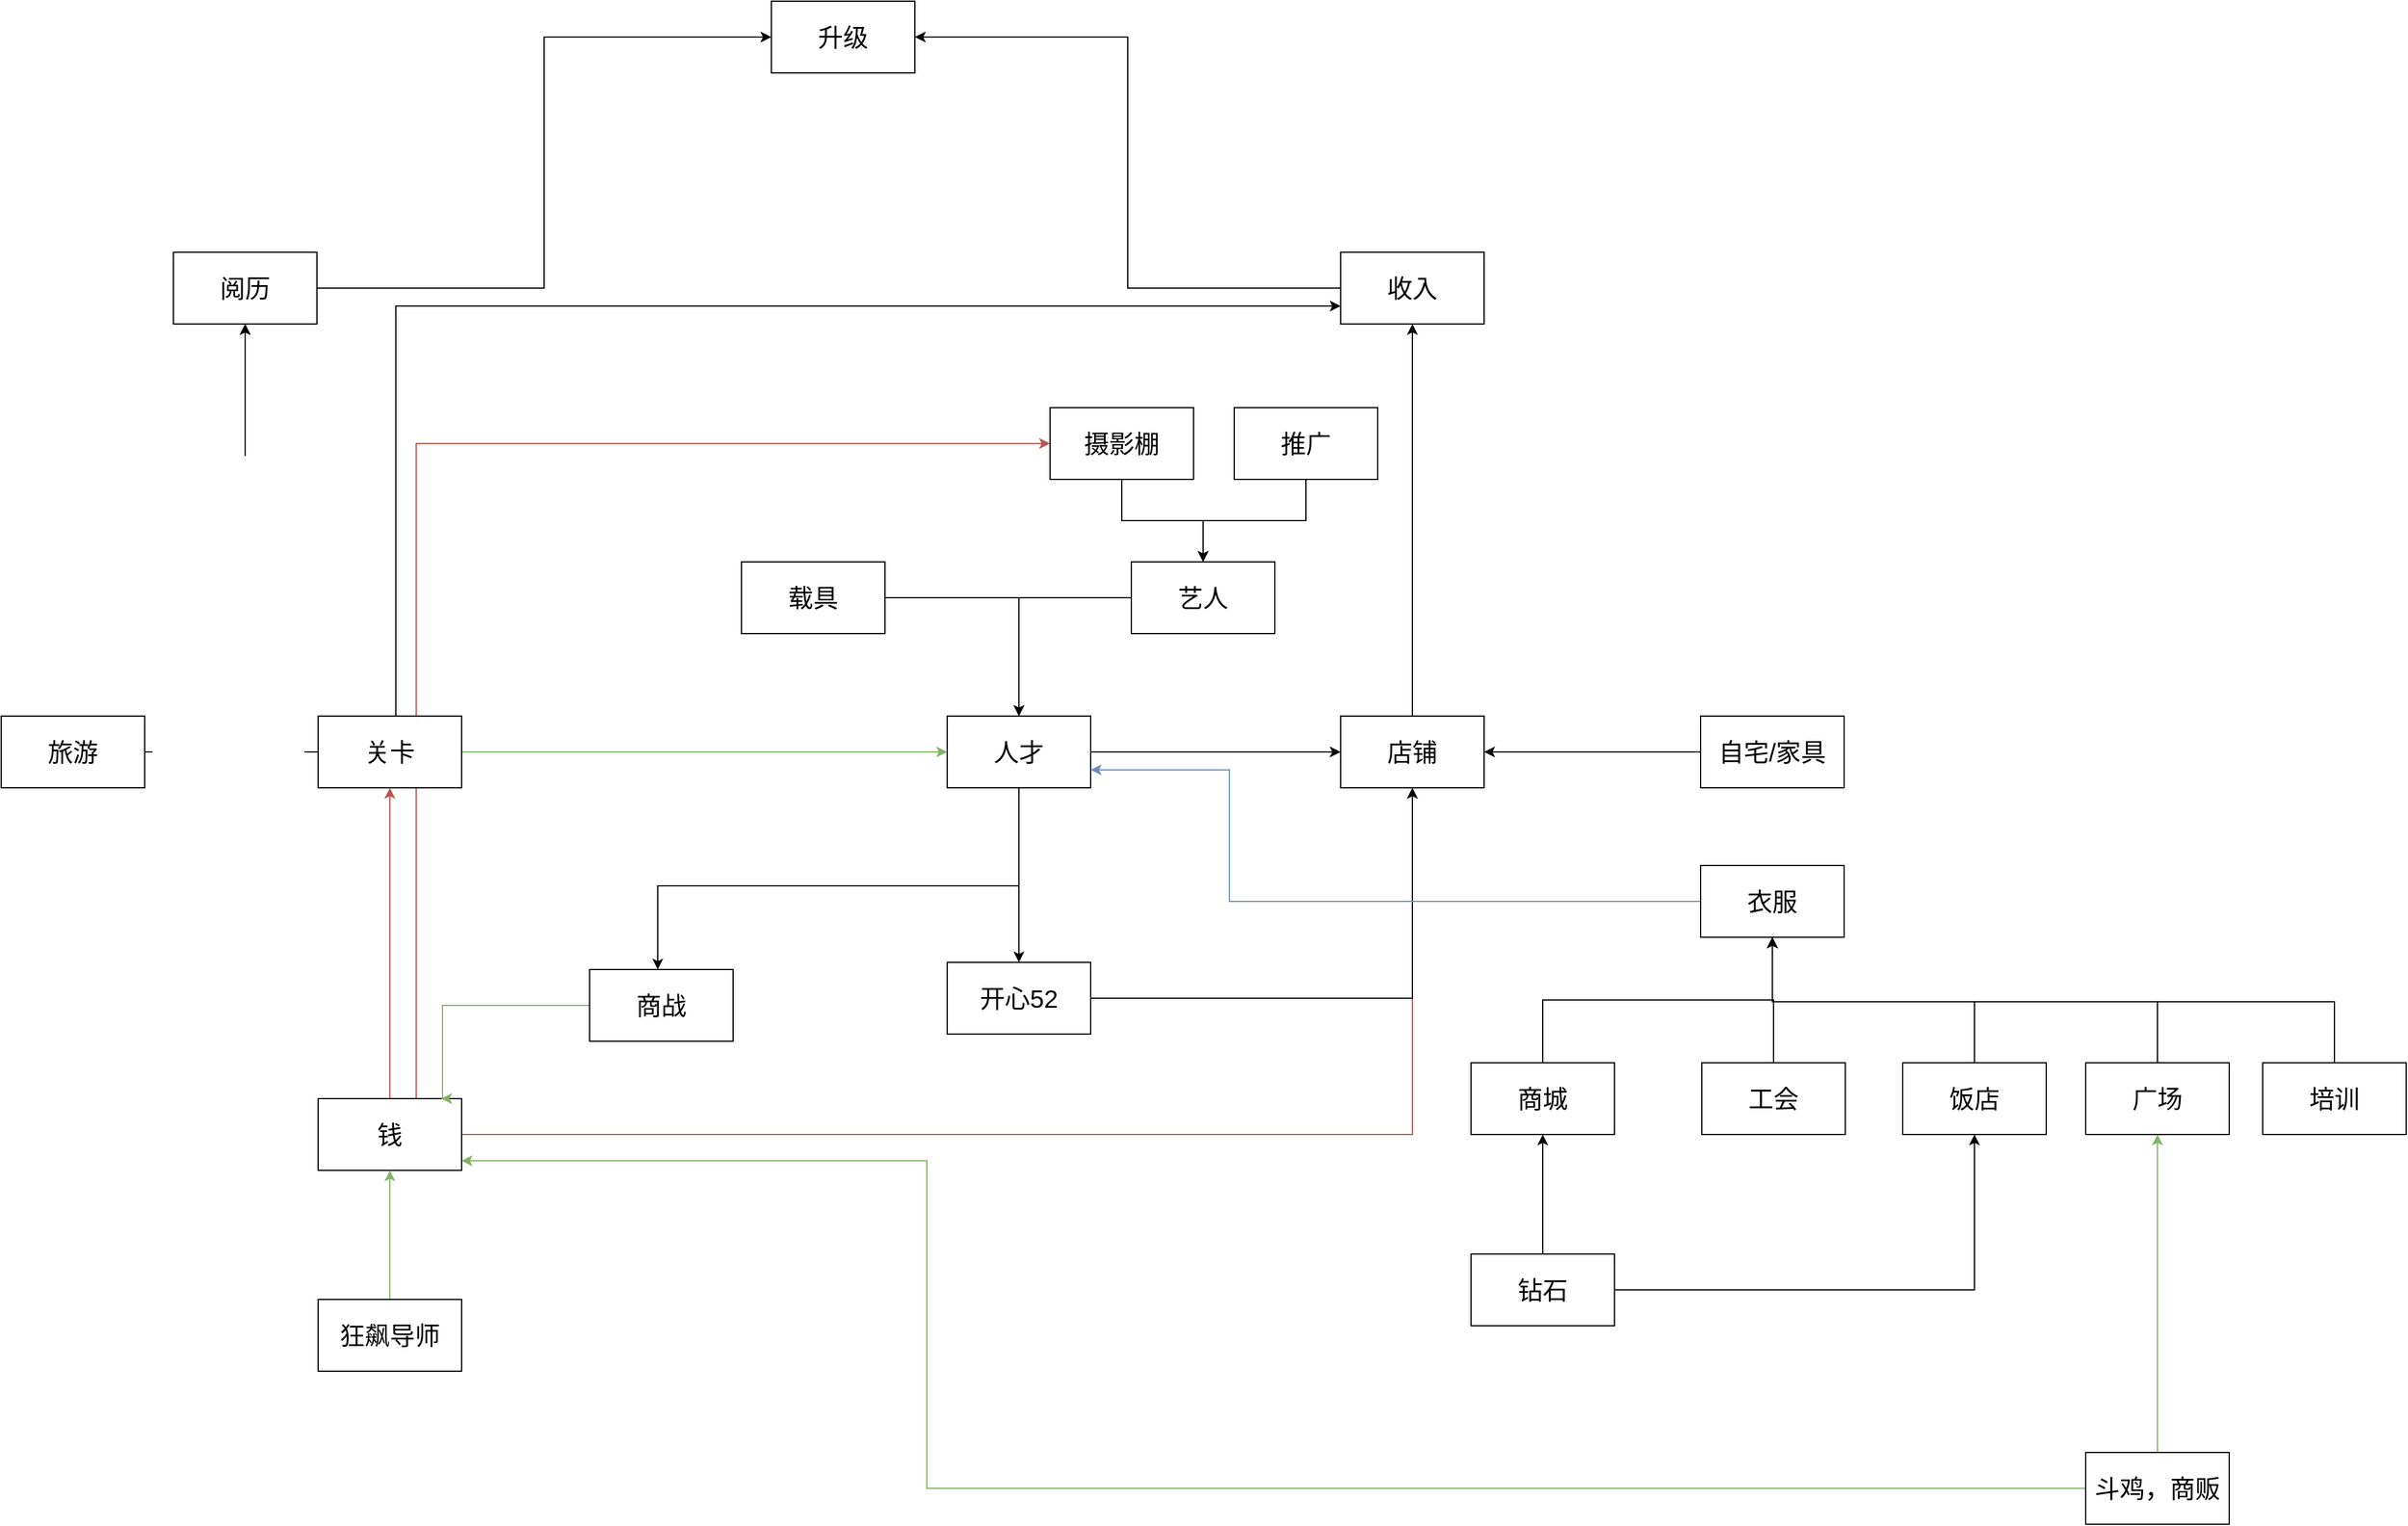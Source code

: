 <mxfile version="24.7.5">
  <diagram name="时光杂货店" id="LCJPOKO34ca0aV232woa">
    <mxGraphModel dx="2763" dy="2174" grid="0" gridSize="10" guides="1" tooltips="1" connect="1" arrows="1" fold="1" page="1" pageScale="1" pageWidth="827" pageHeight="1169" math="0" shadow="0">
      <root>
        <mxCell id="0" />
        <mxCell id="1" parent="0" />
        <mxCell id="0sYdxK4abheI5NCaxDZh-1" value="升级" style="whiteSpace=wrap;html=1;fontSize=21;" vertex="1" parent="1">
          <mxGeometry x="449" y="-189" width="120" height="60" as="geometry" />
        </mxCell>
        <mxCell id="0sYdxK4abheI5NCaxDZh-9" style="edgeStyle=orthogonalEdgeStyle;rounded=0;orthogonalLoop=1;jettySize=auto;html=1;entryX=0;entryY=0.5;entryDx=0;entryDy=0;fontSize=21;" edge="1" parent="1" source="0sYdxK4abheI5NCaxDZh-4" target="0sYdxK4abheI5NCaxDZh-1">
          <mxGeometry relative="1" as="geometry">
            <mxPoint x="154" y="236" as="targetPoint" />
          </mxGeometry>
        </mxCell>
        <mxCell id="0sYdxK4abheI5NCaxDZh-4" value="阅历" style="whiteSpace=wrap;html=1;fontSize=21;" vertex="1" parent="1">
          <mxGeometry x="-51" y="21" width="120" height="60" as="geometry" />
        </mxCell>
        <mxCell id="0sYdxK4abheI5NCaxDZh-10" style="edgeStyle=orthogonalEdgeStyle;rounded=0;orthogonalLoop=1;jettySize=auto;html=1;entryX=1;entryY=0.5;entryDx=0;entryDy=0;fontSize=21;" edge="1" parent="1" source="0sYdxK4abheI5NCaxDZh-6" target="0sYdxK4abheI5NCaxDZh-1">
          <mxGeometry relative="1" as="geometry" />
        </mxCell>
        <mxCell id="0sYdxK4abheI5NCaxDZh-6" value="收入" style="whiteSpace=wrap;html=1;fontSize=21;" vertex="1" parent="1">
          <mxGeometry x="925" y="21" width="120" height="60" as="geometry" />
        </mxCell>
        <mxCell id="0sYdxK4abheI5NCaxDZh-11" style="edgeStyle=orthogonalEdgeStyle;rounded=0;orthogonalLoop=1;jettySize=auto;html=1;fontSize=21;" edge="1" parent="1" source="0sYdxK4abheI5NCaxDZh-7" target="0sYdxK4abheI5NCaxDZh-4">
          <mxGeometry relative="1" as="geometry" />
        </mxCell>
        <mxCell id="0sYdxK4abheI5NCaxDZh-52" style="edgeStyle=orthogonalEdgeStyle;rounded=0;orthogonalLoop=1;jettySize=auto;html=1;entryX=0;entryY=0.5;entryDx=0;entryDy=0;fillColor=#f8cecc;strokeColor=#b85450;" edge="1" parent="1" source="0sYdxK4abheI5NCaxDZh-13" target="0sYdxK4abheI5NCaxDZh-50">
          <mxGeometry relative="1" as="geometry">
            <Array as="points">
              <mxPoint x="152" y="181" />
            </Array>
          </mxGeometry>
        </mxCell>
        <mxCell id="0sYdxK4abheI5NCaxDZh-18" style="edgeStyle=orthogonalEdgeStyle;rounded=0;orthogonalLoop=1;jettySize=auto;html=1;fontSize=21;fillColor=#d5e8d4;strokeColor=#82b366;" edge="1" parent="1" source="0sYdxK4abheI5NCaxDZh-7" target="0sYdxK4abheI5NCaxDZh-19">
          <mxGeometry relative="1" as="geometry">
            <mxPoint x="291" y="439.0" as="targetPoint" />
          </mxGeometry>
        </mxCell>
        <mxCell id="0sYdxK4abheI5NCaxDZh-44" style="edgeStyle=orthogonalEdgeStyle;rounded=0;orthogonalLoop=1;jettySize=auto;html=1;entryX=0;entryY=0.75;entryDx=0;entryDy=0;" edge="1" parent="1" source="0sYdxK4abheI5NCaxDZh-7" target="0sYdxK4abheI5NCaxDZh-6">
          <mxGeometry relative="1" as="geometry">
            <Array as="points">
              <mxPoint x="135" y="66" />
            </Array>
          </mxGeometry>
        </mxCell>
        <mxCell id="0sYdxK4abheI5NCaxDZh-7" value="关卡" style="whiteSpace=wrap;html=1;fontSize=21;" vertex="1" parent="1">
          <mxGeometry x="70" y="409" width="120" height="60" as="geometry" />
        </mxCell>
        <mxCell id="0sYdxK4abheI5NCaxDZh-12" style="edgeStyle=orthogonalEdgeStyle;rounded=0;orthogonalLoop=1;jettySize=auto;html=1;fontSize=21;" edge="1" parent="1" source="0sYdxK4abheI5NCaxDZh-8" target="0sYdxK4abheI5NCaxDZh-4">
          <mxGeometry relative="1" as="geometry" />
        </mxCell>
        <mxCell id="0sYdxK4abheI5NCaxDZh-8" value="旅游" style="whiteSpace=wrap;html=1;fontSize=21;" vertex="1" parent="1">
          <mxGeometry x="-195" y="409" width="120" height="60" as="geometry" />
        </mxCell>
        <mxCell id="0sYdxK4abheI5NCaxDZh-15" style="edgeStyle=orthogonalEdgeStyle;rounded=0;orthogonalLoop=1;jettySize=auto;html=1;fontSize=21;fillColor=#f8cecc;strokeColor=#b85450;" edge="1" parent="1" source="0sYdxK4abheI5NCaxDZh-13" target="0sYdxK4abheI5NCaxDZh-7">
          <mxGeometry relative="1" as="geometry" />
        </mxCell>
        <mxCell id="0sYdxK4abheI5NCaxDZh-43" style="edgeStyle=orthogonalEdgeStyle;rounded=0;orthogonalLoop=1;jettySize=auto;html=1;fillColor=#f8cecc;strokeColor=#b85450;" edge="1" parent="1" source="0sYdxK4abheI5NCaxDZh-13" target="0sYdxK4abheI5NCaxDZh-21">
          <mxGeometry relative="1" as="geometry" />
        </mxCell>
        <mxCell id="0sYdxK4abheI5NCaxDZh-13" value="钱" style="whiteSpace=wrap;html=1;fontSize=21;" vertex="1" parent="1">
          <mxGeometry x="70" y="729" width="120" height="60" as="geometry" />
        </mxCell>
        <mxCell id="0sYdxK4abheI5NCaxDZh-22" value="" style="edgeStyle=orthogonalEdgeStyle;rounded=0;orthogonalLoop=1;jettySize=auto;html=1;fontSize=21;" edge="1" parent="1" source="0sYdxK4abheI5NCaxDZh-19" target="0sYdxK4abheI5NCaxDZh-21">
          <mxGeometry relative="1" as="geometry" />
        </mxCell>
        <mxCell id="0sYdxK4abheI5NCaxDZh-37" value="" style="edgeStyle=orthogonalEdgeStyle;rounded=0;orthogonalLoop=1;jettySize=auto;html=1;fontSize=21;" edge="1" parent="1" source="0sYdxK4abheI5NCaxDZh-19" target="0sYdxK4abheI5NCaxDZh-36">
          <mxGeometry relative="1" as="geometry" />
        </mxCell>
        <mxCell id="0sYdxK4abheI5NCaxDZh-41" style="edgeStyle=orthogonalEdgeStyle;rounded=0;orthogonalLoop=1;jettySize=auto;html=1;" edge="1" parent="1" source="0sYdxK4abheI5NCaxDZh-19" target="0sYdxK4abheI5NCaxDZh-40">
          <mxGeometry relative="1" as="geometry">
            <Array as="points">
              <mxPoint x="656" y="551" />
              <mxPoint x="354" y="551" />
            </Array>
          </mxGeometry>
        </mxCell>
        <mxCell id="0sYdxK4abheI5NCaxDZh-19" value="人才" style="whiteSpace=wrap;html=1;fontSize=21;" vertex="1" parent="1">
          <mxGeometry x="596" y="409" width="120" height="60" as="geometry" />
        </mxCell>
        <mxCell id="0sYdxK4abheI5NCaxDZh-23" style="edgeStyle=orthogonalEdgeStyle;rounded=0;orthogonalLoop=1;jettySize=auto;html=1;fontSize=21;" edge="1" parent="1" source="0sYdxK4abheI5NCaxDZh-21" target="0sYdxK4abheI5NCaxDZh-6">
          <mxGeometry relative="1" as="geometry" />
        </mxCell>
        <mxCell id="0sYdxK4abheI5NCaxDZh-21" value="店铺" style="whiteSpace=wrap;html=1;fontSize=21;" vertex="1" parent="1">
          <mxGeometry x="925" y="409" width="120" height="60" as="geometry" />
        </mxCell>
        <mxCell id="0sYdxK4abheI5NCaxDZh-25" style="edgeStyle=orthogonalEdgeStyle;rounded=0;orthogonalLoop=1;jettySize=auto;html=1;fontSize=21;" edge="1" parent="1" source="0sYdxK4abheI5NCaxDZh-24" target="0sYdxK4abheI5NCaxDZh-19">
          <mxGeometry relative="1" as="geometry" />
        </mxCell>
        <mxCell id="0sYdxK4abheI5NCaxDZh-24" value="艺人" style="whiteSpace=wrap;html=1;fontSize=21;" vertex="1" parent="1">
          <mxGeometry x="750" y="280" width="120" height="60" as="geometry" />
        </mxCell>
        <mxCell id="0sYdxK4abheI5NCaxDZh-27" style="edgeStyle=orthogonalEdgeStyle;rounded=0;orthogonalLoop=1;jettySize=auto;html=1;fontSize=21;" edge="1" parent="1" source="0sYdxK4abheI5NCaxDZh-26" target="0sYdxK4abheI5NCaxDZh-24">
          <mxGeometry relative="1" as="geometry" />
        </mxCell>
        <mxCell id="0sYdxK4abheI5NCaxDZh-26" value="推广" style="whiteSpace=wrap;html=1;fontSize=21;" vertex="1" parent="1">
          <mxGeometry x="836" y="151" width="120" height="60" as="geometry" />
        </mxCell>
        <mxCell id="0sYdxK4abheI5NCaxDZh-30" style="edgeStyle=orthogonalEdgeStyle;rounded=0;orthogonalLoop=1;jettySize=auto;html=1;fontSize=21;" edge="1" parent="1" source="0sYdxK4abheI5NCaxDZh-29" target="0sYdxK4abheI5NCaxDZh-19">
          <mxGeometry relative="1" as="geometry" />
        </mxCell>
        <mxCell id="0sYdxK4abheI5NCaxDZh-29" value="载具" style="whiteSpace=wrap;html=1;fontSize=21;" vertex="1" parent="1">
          <mxGeometry x="424" y="280" width="120" height="60" as="geometry" />
        </mxCell>
        <mxCell id="0sYdxK4abheI5NCaxDZh-32" style="edgeStyle=orthogonalEdgeStyle;rounded=0;orthogonalLoop=1;jettySize=auto;html=1;fontSize=21;" edge="1" parent="1" source="0sYdxK4abheI5NCaxDZh-31" target="0sYdxK4abheI5NCaxDZh-21">
          <mxGeometry relative="1" as="geometry" />
        </mxCell>
        <mxCell id="0sYdxK4abheI5NCaxDZh-31" value="自宅/家具" style="whiteSpace=wrap;html=1;fontSize=21;" vertex="1" parent="1">
          <mxGeometry x="1226" y="409" width="120" height="60" as="geometry" />
        </mxCell>
        <mxCell id="0sYdxK4abheI5NCaxDZh-38" style="edgeStyle=orthogonalEdgeStyle;rounded=0;orthogonalLoop=1;jettySize=auto;html=1;exitX=1;exitY=0.5;exitDx=0;exitDy=0;" edge="1" parent="1" source="0sYdxK4abheI5NCaxDZh-36" target="0sYdxK4abheI5NCaxDZh-21">
          <mxGeometry relative="1" as="geometry">
            <Array as="points">
              <mxPoint x="985" y="645" />
            </Array>
          </mxGeometry>
        </mxCell>
        <mxCell id="0sYdxK4abheI5NCaxDZh-36" value="开心52" style="whiteSpace=wrap;html=1;fontSize=21;" vertex="1" parent="1">
          <mxGeometry x="596" y="615" width="120" height="60" as="geometry" />
        </mxCell>
        <mxCell id="0sYdxK4abheI5NCaxDZh-42" style="edgeStyle=orthogonalEdgeStyle;rounded=0;orthogonalLoop=1;jettySize=auto;html=1;entryX=0.858;entryY=0;entryDx=0;entryDy=0;entryPerimeter=0;exitX=0;exitY=0.5;exitDx=0;exitDy=0;fillColor=#d5e8d4;strokeColor=#82b366;" edge="1" parent="1" source="0sYdxK4abheI5NCaxDZh-40" target="0sYdxK4abheI5NCaxDZh-13">
          <mxGeometry relative="1" as="geometry">
            <mxPoint x="233" y="680" as="targetPoint" />
            <Array as="points">
              <mxPoint x="174" y="651" />
            </Array>
          </mxGeometry>
        </mxCell>
        <mxCell id="0sYdxK4abheI5NCaxDZh-40" value="商战" style="whiteSpace=wrap;html=1;fontSize=21;" vertex="1" parent="1">
          <mxGeometry x="297" y="621" width="120" height="60" as="geometry" />
        </mxCell>
        <mxCell id="0sYdxK4abheI5NCaxDZh-47" style="edgeStyle=orthogonalEdgeStyle;rounded=0;orthogonalLoop=1;jettySize=auto;html=1;fillColor=#d5e8d4;strokeColor=#82b366;" edge="1" parent="1" source="0sYdxK4abheI5NCaxDZh-46" target="0sYdxK4abheI5NCaxDZh-13">
          <mxGeometry relative="1" as="geometry">
            <Array as="points">
              <mxPoint x="579" y="1055" />
              <mxPoint x="579" y="781" />
            </Array>
          </mxGeometry>
        </mxCell>
        <mxCell id="0sYdxK4abheI5NCaxDZh-70" style="edgeStyle=orthogonalEdgeStyle;rounded=0;orthogonalLoop=1;jettySize=auto;html=1;fillColor=#d5e8d4;strokeColor=#82b366;" edge="1" parent="1" source="0sYdxK4abheI5NCaxDZh-46" target="0sYdxK4abheI5NCaxDZh-64">
          <mxGeometry relative="1" as="geometry" />
        </mxCell>
        <mxCell id="0sYdxK4abheI5NCaxDZh-46" value="斗鸡，商贩" style="whiteSpace=wrap;html=1;fontSize=21;" vertex="1" parent="1">
          <mxGeometry x="1548" y="1025" width="120" height="60" as="geometry" />
        </mxCell>
        <mxCell id="0sYdxK4abheI5NCaxDZh-49" style="edgeStyle=orthogonalEdgeStyle;rounded=0;orthogonalLoop=1;jettySize=auto;html=1;fillColor=#d5e8d4;strokeColor=#82b366;" edge="1" parent="1" source="0sYdxK4abheI5NCaxDZh-48" target="0sYdxK4abheI5NCaxDZh-13">
          <mxGeometry relative="1" as="geometry" />
        </mxCell>
        <mxCell id="0sYdxK4abheI5NCaxDZh-48" value="狂飙导师" style="whiteSpace=wrap;html=1;fontSize=21;" vertex="1" parent="1">
          <mxGeometry x="70" y="897" width="120" height="60" as="geometry" />
        </mxCell>
        <mxCell id="0sYdxK4abheI5NCaxDZh-51" style="edgeStyle=orthogonalEdgeStyle;rounded=0;orthogonalLoop=1;jettySize=auto;html=1;entryX=0.5;entryY=0;entryDx=0;entryDy=0;" edge="1" parent="1" source="0sYdxK4abheI5NCaxDZh-50" target="0sYdxK4abheI5NCaxDZh-24">
          <mxGeometry relative="1" as="geometry" />
        </mxCell>
        <mxCell id="0sYdxK4abheI5NCaxDZh-50" value="摄影棚" style="whiteSpace=wrap;html=1;fontSize=21;" vertex="1" parent="1">
          <mxGeometry x="682" y="151" width="120" height="60" as="geometry" />
        </mxCell>
        <mxCell id="0sYdxK4abheI5NCaxDZh-54" style="edgeStyle=orthogonalEdgeStyle;rounded=0;orthogonalLoop=1;jettySize=auto;html=1;entryX=1;entryY=0.75;entryDx=0;entryDy=0;fillColor=#dae8fc;strokeColor=#6c8ebf;" edge="1" parent="1" source="0sYdxK4abheI5NCaxDZh-53" target="0sYdxK4abheI5NCaxDZh-19">
          <mxGeometry relative="1" as="geometry">
            <Array as="points">
              <mxPoint x="832" y="564" />
              <mxPoint x="832" y="454" />
            </Array>
          </mxGeometry>
        </mxCell>
        <mxCell id="0sYdxK4abheI5NCaxDZh-53" value="衣服" style="whiteSpace=wrap;html=1;fontSize=21;" vertex="1" parent="1">
          <mxGeometry x="1226" y="534" width="120" height="60" as="geometry" />
        </mxCell>
        <mxCell id="0sYdxK4abheI5NCaxDZh-56" style="edgeStyle=orthogonalEdgeStyle;rounded=0;orthogonalLoop=1;jettySize=auto;html=1;exitX=0.5;exitY=0;exitDx=0;exitDy=0;" edge="1" parent="1" source="0sYdxK4abheI5NCaxDZh-55" target="0sYdxK4abheI5NCaxDZh-53">
          <mxGeometry relative="1" as="geometry" />
        </mxCell>
        <mxCell id="0sYdxK4abheI5NCaxDZh-55" value="商城" style="whiteSpace=wrap;html=1;fontSize=21;" vertex="1" parent="1">
          <mxGeometry x="1034" y="699" width="120" height="60" as="geometry" />
        </mxCell>
        <mxCell id="0sYdxK4abheI5NCaxDZh-58" style="edgeStyle=orthogonalEdgeStyle;rounded=0;orthogonalLoop=1;jettySize=auto;html=1;" edge="1" parent="1" source="0sYdxK4abheI5NCaxDZh-57" target="0sYdxK4abheI5NCaxDZh-55">
          <mxGeometry relative="1" as="geometry" />
        </mxCell>
        <mxCell id="0sYdxK4abheI5NCaxDZh-69" style="edgeStyle=orthogonalEdgeStyle;rounded=0;orthogonalLoop=1;jettySize=auto;html=1;" edge="1" parent="1" source="0sYdxK4abheI5NCaxDZh-57" target="0sYdxK4abheI5NCaxDZh-63">
          <mxGeometry relative="1" as="geometry" />
        </mxCell>
        <mxCell id="0sYdxK4abheI5NCaxDZh-57" value="钻石" style="whiteSpace=wrap;html=1;fontSize=21;" vertex="1" parent="1">
          <mxGeometry x="1034" y="859" width="120" height="60" as="geometry" />
        </mxCell>
        <mxCell id="0sYdxK4abheI5NCaxDZh-62" style="edgeStyle=orthogonalEdgeStyle;rounded=0;orthogonalLoop=1;jettySize=auto;html=1;" edge="1" parent="1" source="0sYdxK4abheI5NCaxDZh-59" target="0sYdxK4abheI5NCaxDZh-53">
          <mxGeometry relative="1" as="geometry" />
        </mxCell>
        <mxCell id="0sYdxK4abheI5NCaxDZh-59" value="工会" style="whiteSpace=wrap;html=1;fontSize=21;" vertex="1" parent="1">
          <mxGeometry x="1227" y="699" width="120" height="60" as="geometry" />
        </mxCell>
        <mxCell id="0sYdxK4abheI5NCaxDZh-66" style="edgeStyle=orthogonalEdgeStyle;rounded=0;orthogonalLoop=1;jettySize=auto;html=1;" edge="1" parent="1" source="0sYdxK4abheI5NCaxDZh-63" target="0sYdxK4abheI5NCaxDZh-53">
          <mxGeometry relative="1" as="geometry">
            <Array as="points">
              <mxPoint x="1455" y="648" />
              <mxPoint x="1286" y="648" />
            </Array>
          </mxGeometry>
        </mxCell>
        <mxCell id="0sYdxK4abheI5NCaxDZh-63" value="饭店" style="whiteSpace=wrap;html=1;fontSize=21;" vertex="1" parent="1">
          <mxGeometry x="1395" y="699" width="120" height="60" as="geometry" />
        </mxCell>
        <mxCell id="0sYdxK4abheI5NCaxDZh-67" style="edgeStyle=orthogonalEdgeStyle;rounded=0;orthogonalLoop=1;jettySize=auto;html=1;" edge="1" parent="1" source="0sYdxK4abheI5NCaxDZh-64" target="0sYdxK4abheI5NCaxDZh-53">
          <mxGeometry relative="1" as="geometry">
            <Array as="points">
              <mxPoint x="1608" y="648" />
              <mxPoint x="1286" y="648" />
            </Array>
          </mxGeometry>
        </mxCell>
        <mxCell id="0sYdxK4abheI5NCaxDZh-64" value="广场" style="whiteSpace=wrap;html=1;fontSize=21;" vertex="1" parent="1">
          <mxGeometry x="1548" y="699" width="120" height="60" as="geometry" />
        </mxCell>
        <mxCell id="0sYdxK4abheI5NCaxDZh-68" style="edgeStyle=orthogonalEdgeStyle;rounded=0;orthogonalLoop=1;jettySize=auto;html=1;" edge="1" parent="1" source="0sYdxK4abheI5NCaxDZh-65" target="0sYdxK4abheI5NCaxDZh-53">
          <mxGeometry relative="1" as="geometry">
            <Array as="points">
              <mxPoint x="1756" y="648" />
              <mxPoint x="1286" y="648" />
            </Array>
          </mxGeometry>
        </mxCell>
        <mxCell id="0sYdxK4abheI5NCaxDZh-65" value="培训" style="whiteSpace=wrap;html=1;fontSize=21;" vertex="1" parent="1">
          <mxGeometry x="1696" y="699" width="120" height="60" as="geometry" />
        </mxCell>
      </root>
    </mxGraphModel>
  </diagram>
</mxfile>
